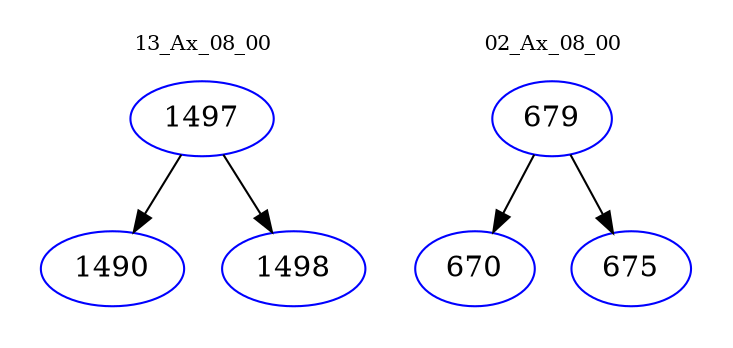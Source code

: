 digraph{
subgraph cluster_0 {
color = white
label = "13_Ax_08_00";
fontsize=10;
T0_1497 [label="1497", color="blue"]
T0_1497 -> T0_1490 [color="black"]
T0_1490 [label="1490", color="blue"]
T0_1497 -> T0_1498 [color="black"]
T0_1498 [label="1498", color="blue"]
}
subgraph cluster_1 {
color = white
label = "02_Ax_08_00";
fontsize=10;
T1_679 [label="679", color="blue"]
T1_679 -> T1_670 [color="black"]
T1_670 [label="670", color="blue"]
T1_679 -> T1_675 [color="black"]
T1_675 [label="675", color="blue"]
}
}
